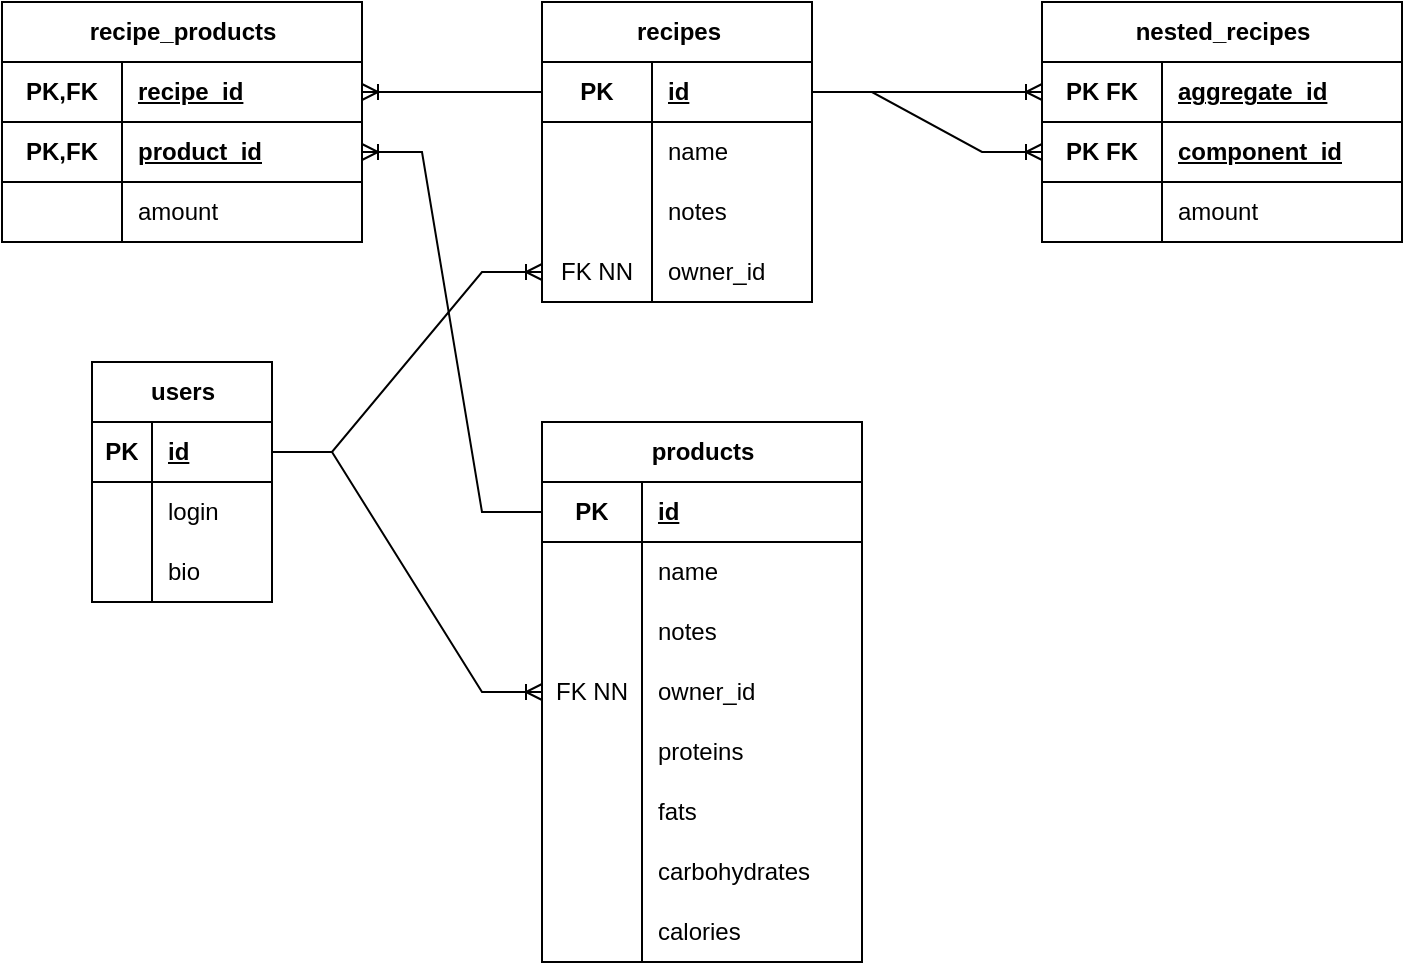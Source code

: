 <mxfile>
    <diagram name="Page-1" id="bktZiqbW34DdxiBYwOLP">
        <mxGraphModel dx="1371" dy="1262" grid="1" gridSize="10" guides="1" tooltips="1" connect="1" arrows="1" fold="1" page="0" pageScale="1" pageWidth="850" pageHeight="1100" math="0" shadow="0">
            <root>
                <mxCell id="0"/>
                <mxCell id="1" parent="0"/>
                <mxCell id="j-yExEiMpuhoz1rZ12O7-1" value="products" style="shape=table;startSize=30;container=1;collapsible=1;childLayout=tableLayout;fixedRows=1;rowLines=0;fontStyle=1;align=center;resizeLast=1;html=1;" parent="1" vertex="1">
                    <mxGeometry x="-250" y="-140" width="160" height="270" as="geometry"/>
                </mxCell>
                <mxCell id="j-yExEiMpuhoz1rZ12O7-2" value="" style="shape=tableRow;horizontal=0;startSize=0;swimlaneHead=0;swimlaneBody=0;fillColor=none;collapsible=0;dropTarget=0;points=[[0,0.5],[1,0.5]];portConstraint=eastwest;top=0;left=0;right=0;bottom=1;" parent="j-yExEiMpuhoz1rZ12O7-1" vertex="1">
                    <mxGeometry y="30" width="160" height="30" as="geometry"/>
                </mxCell>
                <mxCell id="j-yExEiMpuhoz1rZ12O7-3" value="PK" style="shape=partialRectangle;connectable=0;fillColor=none;top=0;left=0;bottom=0;right=0;fontStyle=1;overflow=hidden;whiteSpace=wrap;html=1;" parent="j-yExEiMpuhoz1rZ12O7-2" vertex="1">
                    <mxGeometry width="50" height="30" as="geometry">
                        <mxRectangle width="50" height="30" as="alternateBounds"/>
                    </mxGeometry>
                </mxCell>
                <mxCell id="j-yExEiMpuhoz1rZ12O7-4" value="id" style="shape=partialRectangle;connectable=0;fillColor=none;top=0;left=0;bottom=0;right=0;align=left;spacingLeft=6;fontStyle=5;overflow=hidden;whiteSpace=wrap;html=1;" parent="j-yExEiMpuhoz1rZ12O7-2" vertex="1">
                    <mxGeometry x="50" width="110" height="30" as="geometry">
                        <mxRectangle width="110" height="30" as="alternateBounds"/>
                    </mxGeometry>
                </mxCell>
                <mxCell id="j-yExEiMpuhoz1rZ12O7-5" value="" style="shape=tableRow;horizontal=0;startSize=0;swimlaneHead=0;swimlaneBody=0;fillColor=none;collapsible=0;dropTarget=0;points=[[0,0.5],[1,0.5]];portConstraint=eastwest;top=0;left=0;right=0;bottom=0;" parent="j-yExEiMpuhoz1rZ12O7-1" vertex="1">
                    <mxGeometry y="60" width="160" height="30" as="geometry"/>
                </mxCell>
                <mxCell id="j-yExEiMpuhoz1rZ12O7-6" value="" style="shape=partialRectangle;connectable=0;fillColor=none;top=0;left=0;bottom=0;right=0;editable=1;overflow=hidden;whiteSpace=wrap;html=1;" parent="j-yExEiMpuhoz1rZ12O7-5" vertex="1">
                    <mxGeometry width="50" height="30" as="geometry">
                        <mxRectangle width="50" height="30" as="alternateBounds"/>
                    </mxGeometry>
                </mxCell>
                <mxCell id="j-yExEiMpuhoz1rZ12O7-7" value="name" style="shape=partialRectangle;connectable=0;fillColor=none;top=0;left=0;bottom=0;right=0;align=left;spacingLeft=6;overflow=hidden;whiteSpace=wrap;html=1;" parent="j-yExEiMpuhoz1rZ12O7-5" vertex="1">
                    <mxGeometry x="50" width="110" height="30" as="geometry">
                        <mxRectangle width="110" height="30" as="alternateBounds"/>
                    </mxGeometry>
                </mxCell>
                <mxCell id="j-yExEiMpuhoz1rZ12O7-8" value="" style="shape=tableRow;horizontal=0;startSize=0;swimlaneHead=0;swimlaneBody=0;fillColor=none;collapsible=0;dropTarget=0;points=[[0,0.5],[1,0.5]];portConstraint=eastwest;top=0;left=0;right=0;bottom=0;" parent="j-yExEiMpuhoz1rZ12O7-1" vertex="1">
                    <mxGeometry y="90" width="160" height="30" as="geometry"/>
                </mxCell>
                <mxCell id="j-yExEiMpuhoz1rZ12O7-9" value="" style="shape=partialRectangle;connectable=0;fillColor=none;top=0;left=0;bottom=0;right=0;editable=1;overflow=hidden;whiteSpace=wrap;html=1;" parent="j-yExEiMpuhoz1rZ12O7-8" vertex="1">
                    <mxGeometry width="50" height="30" as="geometry">
                        <mxRectangle width="50" height="30" as="alternateBounds"/>
                    </mxGeometry>
                </mxCell>
                <mxCell id="j-yExEiMpuhoz1rZ12O7-10" value="notes" style="shape=partialRectangle;connectable=0;fillColor=none;top=0;left=0;bottom=0;right=0;align=left;spacingLeft=6;overflow=hidden;whiteSpace=wrap;html=1;" parent="j-yExEiMpuhoz1rZ12O7-8" vertex="1">
                    <mxGeometry x="50" width="110" height="30" as="geometry">
                        <mxRectangle width="110" height="30" as="alternateBounds"/>
                    </mxGeometry>
                </mxCell>
                <mxCell id="j-yExEiMpuhoz1rZ12O7-11" value="" style="shape=tableRow;horizontal=0;startSize=0;swimlaneHead=0;swimlaneBody=0;fillColor=none;collapsible=0;dropTarget=0;points=[[0,0.5],[1,0.5]];portConstraint=eastwest;top=0;left=0;right=0;bottom=0;" parent="j-yExEiMpuhoz1rZ12O7-1" vertex="1">
                    <mxGeometry y="120" width="160" height="30" as="geometry"/>
                </mxCell>
                <mxCell id="j-yExEiMpuhoz1rZ12O7-12" value="FK NN" style="shape=partialRectangle;connectable=0;fillColor=none;top=0;left=0;bottom=0;right=0;editable=1;overflow=hidden;whiteSpace=wrap;html=1;" parent="j-yExEiMpuhoz1rZ12O7-11" vertex="1">
                    <mxGeometry width="50" height="30" as="geometry">
                        <mxRectangle width="50" height="30" as="alternateBounds"/>
                    </mxGeometry>
                </mxCell>
                <mxCell id="j-yExEiMpuhoz1rZ12O7-13" value="owner_id" style="shape=partialRectangle;connectable=0;fillColor=none;top=0;left=0;bottom=0;right=0;align=left;spacingLeft=6;overflow=hidden;whiteSpace=wrap;html=1;" parent="j-yExEiMpuhoz1rZ12O7-11" vertex="1">
                    <mxGeometry x="50" width="110" height="30" as="geometry">
                        <mxRectangle width="110" height="30" as="alternateBounds"/>
                    </mxGeometry>
                </mxCell>
                <mxCell id="2" value="" style="shape=tableRow;horizontal=0;startSize=0;swimlaneHead=0;swimlaneBody=0;fillColor=none;collapsible=0;dropTarget=0;points=[[0,0.5],[1,0.5]];portConstraint=eastwest;top=0;left=0;right=0;bottom=0;" parent="j-yExEiMpuhoz1rZ12O7-1" vertex="1">
                    <mxGeometry y="150" width="160" height="30" as="geometry"/>
                </mxCell>
                <mxCell id="3" value="" style="shape=partialRectangle;connectable=0;fillColor=none;top=0;left=0;bottom=0;right=0;editable=1;overflow=hidden;whiteSpace=wrap;html=1;" parent="2" vertex="1">
                    <mxGeometry width="50" height="30" as="geometry">
                        <mxRectangle width="50" height="30" as="alternateBounds"/>
                    </mxGeometry>
                </mxCell>
                <mxCell id="4" value="proteins" style="shape=partialRectangle;connectable=0;fillColor=none;top=0;left=0;bottom=0;right=0;align=left;spacingLeft=6;overflow=hidden;whiteSpace=wrap;html=1;" parent="2" vertex="1">
                    <mxGeometry x="50" width="110" height="30" as="geometry">
                        <mxRectangle width="110" height="30" as="alternateBounds"/>
                    </mxGeometry>
                </mxCell>
                <mxCell id="8" value="" style="shape=tableRow;horizontal=0;startSize=0;swimlaneHead=0;swimlaneBody=0;fillColor=none;collapsible=0;dropTarget=0;points=[[0,0.5],[1,0.5]];portConstraint=eastwest;top=0;left=0;right=0;bottom=0;" parent="j-yExEiMpuhoz1rZ12O7-1" vertex="1">
                    <mxGeometry y="180" width="160" height="30" as="geometry"/>
                </mxCell>
                <mxCell id="9" value="" style="shape=partialRectangle;connectable=0;fillColor=none;top=0;left=0;bottom=0;right=0;editable=1;overflow=hidden;whiteSpace=wrap;html=1;" parent="8" vertex="1">
                    <mxGeometry width="50" height="30" as="geometry">
                        <mxRectangle width="50" height="30" as="alternateBounds"/>
                    </mxGeometry>
                </mxCell>
                <mxCell id="10" value="fats" style="shape=partialRectangle;connectable=0;fillColor=none;top=0;left=0;bottom=0;right=0;align=left;spacingLeft=6;overflow=hidden;whiteSpace=wrap;html=1;" parent="8" vertex="1">
                    <mxGeometry x="50" width="110" height="30" as="geometry">
                        <mxRectangle width="110" height="30" as="alternateBounds"/>
                    </mxGeometry>
                </mxCell>
                <mxCell id="30" value="" style="shape=tableRow;horizontal=0;startSize=0;swimlaneHead=0;swimlaneBody=0;fillColor=none;collapsible=0;dropTarget=0;points=[[0,0.5],[1,0.5]];portConstraint=eastwest;top=0;left=0;right=0;bottom=0;" parent="j-yExEiMpuhoz1rZ12O7-1" vertex="1">
                    <mxGeometry y="210" width="160" height="30" as="geometry"/>
                </mxCell>
                <mxCell id="31" value="" style="shape=partialRectangle;connectable=0;fillColor=none;top=0;left=0;bottom=0;right=0;editable=1;overflow=hidden;whiteSpace=wrap;html=1;" parent="30" vertex="1">
                    <mxGeometry width="50" height="30" as="geometry">
                        <mxRectangle width="50" height="30" as="alternateBounds"/>
                    </mxGeometry>
                </mxCell>
                <mxCell id="32" value="carbohydrates" style="shape=partialRectangle;connectable=0;fillColor=none;top=0;left=0;bottom=0;right=0;align=left;spacingLeft=6;overflow=hidden;whiteSpace=wrap;html=1;" parent="30" vertex="1">
                    <mxGeometry x="50" width="110" height="30" as="geometry">
                        <mxRectangle width="110" height="30" as="alternateBounds"/>
                    </mxGeometry>
                </mxCell>
                <mxCell id="33" value="" style="shape=tableRow;horizontal=0;startSize=0;swimlaneHead=0;swimlaneBody=0;fillColor=none;collapsible=0;dropTarget=0;points=[[0,0.5],[1,0.5]];portConstraint=eastwest;top=0;left=0;right=0;bottom=0;" parent="j-yExEiMpuhoz1rZ12O7-1" vertex="1">
                    <mxGeometry y="240" width="160" height="30" as="geometry"/>
                </mxCell>
                <mxCell id="34" value="" style="shape=partialRectangle;connectable=0;fillColor=none;top=0;left=0;bottom=0;right=0;editable=1;overflow=hidden;whiteSpace=wrap;html=1;" parent="33" vertex="1">
                    <mxGeometry width="50" height="30" as="geometry">
                        <mxRectangle width="50" height="30" as="alternateBounds"/>
                    </mxGeometry>
                </mxCell>
                <mxCell id="35" value="calories" style="shape=partialRectangle;connectable=0;fillColor=none;top=0;left=0;bottom=0;right=0;align=left;spacingLeft=6;overflow=hidden;whiteSpace=wrap;html=1;" parent="33" vertex="1">
                    <mxGeometry x="50" width="110" height="30" as="geometry">
                        <mxRectangle width="110" height="30" as="alternateBounds"/>
                    </mxGeometry>
                </mxCell>
                <mxCell id="j-yExEiMpuhoz1rZ12O7-37" value="users" style="shape=table;startSize=30;container=1;collapsible=1;childLayout=tableLayout;fixedRows=1;rowLines=0;fontStyle=1;align=center;resizeLast=1;html=1;" parent="1" vertex="1">
                    <mxGeometry x="-475" y="-170" width="90" height="120" as="geometry"/>
                </mxCell>
                <mxCell id="j-yExEiMpuhoz1rZ12O7-38" value="" style="shape=tableRow;horizontal=0;startSize=0;swimlaneHead=0;swimlaneBody=0;fillColor=none;collapsible=0;dropTarget=0;points=[[0,0.5],[1,0.5]];portConstraint=eastwest;top=0;left=0;right=0;bottom=1;" parent="j-yExEiMpuhoz1rZ12O7-37" vertex="1">
                    <mxGeometry y="30" width="90" height="30" as="geometry"/>
                </mxCell>
                <mxCell id="j-yExEiMpuhoz1rZ12O7-39" value="PK" style="shape=partialRectangle;connectable=0;fillColor=none;top=0;left=0;bottom=0;right=0;fontStyle=1;overflow=hidden;whiteSpace=wrap;html=1;" parent="j-yExEiMpuhoz1rZ12O7-38" vertex="1">
                    <mxGeometry width="30" height="30" as="geometry">
                        <mxRectangle width="30" height="30" as="alternateBounds"/>
                    </mxGeometry>
                </mxCell>
                <mxCell id="j-yExEiMpuhoz1rZ12O7-40" value="id" style="shape=partialRectangle;connectable=0;fillColor=none;top=0;left=0;bottom=0;right=0;align=left;spacingLeft=6;fontStyle=5;overflow=hidden;whiteSpace=wrap;html=1;" parent="j-yExEiMpuhoz1rZ12O7-38" vertex="1">
                    <mxGeometry x="30" width="60" height="30" as="geometry">
                        <mxRectangle width="60" height="30" as="alternateBounds"/>
                    </mxGeometry>
                </mxCell>
                <mxCell id="j-yExEiMpuhoz1rZ12O7-41" value="" style="shape=tableRow;horizontal=0;startSize=0;swimlaneHead=0;swimlaneBody=0;fillColor=none;collapsible=0;dropTarget=0;points=[[0,0.5],[1,0.5]];portConstraint=eastwest;top=0;left=0;right=0;bottom=0;" parent="j-yExEiMpuhoz1rZ12O7-37" vertex="1">
                    <mxGeometry y="60" width="90" height="30" as="geometry"/>
                </mxCell>
                <mxCell id="j-yExEiMpuhoz1rZ12O7-42" value="" style="shape=partialRectangle;connectable=0;fillColor=none;top=0;left=0;bottom=0;right=0;editable=1;overflow=hidden;whiteSpace=wrap;html=1;" parent="j-yExEiMpuhoz1rZ12O7-41" vertex="1">
                    <mxGeometry width="30" height="30" as="geometry">
                        <mxRectangle width="30" height="30" as="alternateBounds"/>
                    </mxGeometry>
                </mxCell>
                <mxCell id="j-yExEiMpuhoz1rZ12O7-43" value="login" style="shape=partialRectangle;connectable=0;fillColor=none;top=0;left=0;bottom=0;right=0;align=left;spacingLeft=6;overflow=hidden;whiteSpace=wrap;html=1;" parent="j-yExEiMpuhoz1rZ12O7-41" vertex="1">
                    <mxGeometry x="30" width="60" height="30" as="geometry">
                        <mxRectangle width="60" height="30" as="alternateBounds"/>
                    </mxGeometry>
                </mxCell>
                <mxCell id="j-yExEiMpuhoz1rZ12O7-44" value="" style="shape=tableRow;horizontal=0;startSize=0;swimlaneHead=0;swimlaneBody=0;fillColor=none;collapsible=0;dropTarget=0;points=[[0,0.5],[1,0.5]];portConstraint=eastwest;top=0;left=0;right=0;bottom=0;" parent="j-yExEiMpuhoz1rZ12O7-37" vertex="1">
                    <mxGeometry y="90" width="90" height="30" as="geometry"/>
                </mxCell>
                <mxCell id="j-yExEiMpuhoz1rZ12O7-45" value="" style="shape=partialRectangle;connectable=0;fillColor=none;top=0;left=0;bottom=0;right=0;editable=1;overflow=hidden;whiteSpace=wrap;html=1;" parent="j-yExEiMpuhoz1rZ12O7-44" vertex="1">
                    <mxGeometry width="30" height="30" as="geometry">
                        <mxRectangle width="30" height="30" as="alternateBounds"/>
                    </mxGeometry>
                </mxCell>
                <mxCell id="j-yExEiMpuhoz1rZ12O7-46" value="bio" style="shape=partialRectangle;connectable=0;fillColor=none;top=0;left=0;bottom=0;right=0;align=left;spacingLeft=6;overflow=hidden;whiteSpace=wrap;html=1;" parent="j-yExEiMpuhoz1rZ12O7-44" vertex="1">
                    <mxGeometry x="30" width="60" height="30" as="geometry">
                        <mxRectangle width="60" height="30" as="alternateBounds"/>
                    </mxGeometry>
                </mxCell>
                <mxCell id="j-yExEiMpuhoz1rZ12O7-78" value="" style="edgeStyle=entityRelationEdgeStyle;fontSize=12;html=1;endArrow=ERoneToMany;rounded=0;" parent="1" source="j-yExEiMpuhoz1rZ12O7-38" target="j-yExEiMpuhoz1rZ12O7-11" edge="1">
                    <mxGeometry width="100" height="100" relative="1" as="geometry">
                        <mxPoint x="-240" y="250" as="sourcePoint"/>
                        <mxPoint x="-140" y="150" as="targetPoint"/>
                    </mxGeometry>
                </mxCell>
                <mxCell id="j-yExEiMpuhoz1rZ12O7-79" value="recipes" style="shape=table;startSize=30;container=1;collapsible=1;childLayout=tableLayout;fixedRows=1;rowLines=0;fontStyle=1;align=center;resizeLast=1;html=1;" parent="1" vertex="1">
                    <mxGeometry x="-250" y="-350" width="135" height="150" as="geometry"/>
                </mxCell>
                <mxCell id="j-yExEiMpuhoz1rZ12O7-80" value="" style="shape=tableRow;horizontal=0;startSize=0;swimlaneHead=0;swimlaneBody=0;fillColor=none;collapsible=0;dropTarget=0;points=[[0,0.5],[1,0.5]];portConstraint=eastwest;top=0;left=0;right=0;bottom=1;" parent="j-yExEiMpuhoz1rZ12O7-79" vertex="1">
                    <mxGeometry y="30" width="135" height="30" as="geometry"/>
                </mxCell>
                <mxCell id="j-yExEiMpuhoz1rZ12O7-81" value="PK" style="shape=partialRectangle;connectable=0;fillColor=none;top=0;left=0;bottom=0;right=0;fontStyle=1;overflow=hidden;whiteSpace=wrap;html=1;" parent="j-yExEiMpuhoz1rZ12O7-80" vertex="1">
                    <mxGeometry width="55" height="30" as="geometry">
                        <mxRectangle width="55" height="30" as="alternateBounds"/>
                    </mxGeometry>
                </mxCell>
                <mxCell id="j-yExEiMpuhoz1rZ12O7-82" value="id" style="shape=partialRectangle;connectable=0;fillColor=none;top=0;left=0;bottom=0;right=0;align=left;spacingLeft=6;fontStyle=5;overflow=hidden;whiteSpace=wrap;html=1;" parent="j-yExEiMpuhoz1rZ12O7-80" vertex="1">
                    <mxGeometry x="55" width="80" height="30" as="geometry">
                        <mxRectangle width="80" height="30" as="alternateBounds"/>
                    </mxGeometry>
                </mxCell>
                <mxCell id="j-yExEiMpuhoz1rZ12O7-83" value="" style="shape=tableRow;horizontal=0;startSize=0;swimlaneHead=0;swimlaneBody=0;fillColor=none;collapsible=0;dropTarget=0;points=[[0,0.5],[1,0.5]];portConstraint=eastwest;top=0;left=0;right=0;bottom=0;" parent="j-yExEiMpuhoz1rZ12O7-79" vertex="1">
                    <mxGeometry y="60" width="135" height="30" as="geometry"/>
                </mxCell>
                <mxCell id="j-yExEiMpuhoz1rZ12O7-84" value="" style="shape=partialRectangle;connectable=0;fillColor=none;top=0;left=0;bottom=0;right=0;editable=1;overflow=hidden;whiteSpace=wrap;html=1;" parent="j-yExEiMpuhoz1rZ12O7-83" vertex="1">
                    <mxGeometry width="55" height="30" as="geometry">
                        <mxRectangle width="55" height="30" as="alternateBounds"/>
                    </mxGeometry>
                </mxCell>
                <mxCell id="j-yExEiMpuhoz1rZ12O7-85" value="name" style="shape=partialRectangle;connectable=0;fillColor=none;top=0;left=0;bottom=0;right=0;align=left;spacingLeft=6;overflow=hidden;whiteSpace=wrap;html=1;" parent="j-yExEiMpuhoz1rZ12O7-83" vertex="1">
                    <mxGeometry x="55" width="80" height="30" as="geometry">
                        <mxRectangle width="80" height="30" as="alternateBounds"/>
                    </mxGeometry>
                </mxCell>
                <mxCell id="j-yExEiMpuhoz1rZ12O7-86" value="" style="shape=tableRow;horizontal=0;startSize=0;swimlaneHead=0;swimlaneBody=0;fillColor=none;collapsible=0;dropTarget=0;points=[[0,0.5],[1,0.5]];portConstraint=eastwest;top=0;left=0;right=0;bottom=0;" parent="j-yExEiMpuhoz1rZ12O7-79" vertex="1">
                    <mxGeometry y="90" width="135" height="30" as="geometry"/>
                </mxCell>
                <mxCell id="j-yExEiMpuhoz1rZ12O7-87" value="" style="shape=partialRectangle;connectable=0;fillColor=none;top=0;left=0;bottom=0;right=0;editable=1;overflow=hidden;whiteSpace=wrap;html=1;" parent="j-yExEiMpuhoz1rZ12O7-86" vertex="1">
                    <mxGeometry width="55" height="30" as="geometry">
                        <mxRectangle width="55" height="30" as="alternateBounds"/>
                    </mxGeometry>
                </mxCell>
                <mxCell id="j-yExEiMpuhoz1rZ12O7-88" value="notes" style="shape=partialRectangle;connectable=0;fillColor=none;top=0;left=0;bottom=0;right=0;align=left;spacingLeft=6;overflow=hidden;whiteSpace=wrap;html=1;" parent="j-yExEiMpuhoz1rZ12O7-86" vertex="1">
                    <mxGeometry x="55" width="80" height="30" as="geometry">
                        <mxRectangle width="80" height="30" as="alternateBounds"/>
                    </mxGeometry>
                </mxCell>
                <mxCell id="j-yExEiMpuhoz1rZ12O7-89" value="" style="shape=tableRow;horizontal=0;startSize=0;swimlaneHead=0;swimlaneBody=0;fillColor=none;collapsible=0;dropTarget=0;points=[[0,0.5],[1,0.5]];portConstraint=eastwest;top=0;left=0;right=0;bottom=0;" parent="j-yExEiMpuhoz1rZ12O7-79" vertex="1">
                    <mxGeometry y="120" width="135" height="30" as="geometry"/>
                </mxCell>
                <mxCell id="j-yExEiMpuhoz1rZ12O7-90" value="FK NN" style="shape=partialRectangle;connectable=0;fillColor=none;top=0;left=0;bottom=0;right=0;editable=1;overflow=hidden;whiteSpace=wrap;html=1;" parent="j-yExEiMpuhoz1rZ12O7-89" vertex="1">
                    <mxGeometry width="55" height="30" as="geometry">
                        <mxRectangle width="55" height="30" as="alternateBounds"/>
                    </mxGeometry>
                </mxCell>
                <mxCell id="j-yExEiMpuhoz1rZ12O7-91" value="owner_id" style="shape=partialRectangle;connectable=0;fillColor=none;top=0;left=0;bottom=0;right=0;align=left;spacingLeft=6;overflow=hidden;whiteSpace=wrap;html=1;" parent="j-yExEiMpuhoz1rZ12O7-89" vertex="1">
                    <mxGeometry x="55" width="80" height="30" as="geometry">
                        <mxRectangle width="80" height="30" as="alternateBounds"/>
                    </mxGeometry>
                </mxCell>
                <mxCell id="j-yExEiMpuhoz1rZ12O7-92" value="recipe_products" style="shape=table;startSize=30;container=1;collapsible=1;childLayout=tableLayout;fixedRows=1;rowLines=0;fontStyle=1;align=center;resizeLast=1;html=1;" parent="1" vertex="1">
                    <mxGeometry x="-520" y="-350" width="180" height="120" as="geometry"/>
                </mxCell>
                <mxCell id="j-yExEiMpuhoz1rZ12O7-93" value="" style="shape=tableRow;horizontal=0;startSize=0;swimlaneHead=0;swimlaneBody=0;fillColor=none;collapsible=0;dropTarget=0;points=[[0,0.5],[1,0.5]];portConstraint=eastwest;top=0;left=0;right=0;bottom=1;" parent="j-yExEiMpuhoz1rZ12O7-92" vertex="1">
                    <mxGeometry y="30" width="180" height="30" as="geometry"/>
                </mxCell>
                <mxCell id="j-yExEiMpuhoz1rZ12O7-94" value="PK,FK" style="shape=partialRectangle;connectable=0;fillColor=none;top=0;left=0;bottom=0;right=0;fontStyle=1;overflow=hidden;whiteSpace=wrap;html=1;" parent="j-yExEiMpuhoz1rZ12O7-93" vertex="1">
                    <mxGeometry width="60" height="30" as="geometry">
                        <mxRectangle width="60" height="30" as="alternateBounds"/>
                    </mxGeometry>
                </mxCell>
                <mxCell id="j-yExEiMpuhoz1rZ12O7-95" value="recipe_id" style="shape=partialRectangle;connectable=0;fillColor=none;top=0;left=0;bottom=0;right=0;align=left;spacingLeft=6;fontStyle=5;overflow=hidden;whiteSpace=wrap;html=1;" parent="j-yExEiMpuhoz1rZ12O7-93" vertex="1">
                    <mxGeometry x="60" width="120" height="30" as="geometry">
                        <mxRectangle width="120" height="30" as="alternateBounds"/>
                    </mxGeometry>
                </mxCell>
                <mxCell id="j-yExEiMpuhoz1rZ12O7-105" value="" style="shape=tableRow;horizontal=0;startSize=0;swimlaneHead=0;swimlaneBody=0;fillColor=none;collapsible=0;dropTarget=0;points=[[0,0.5],[1,0.5]];portConstraint=eastwest;top=0;left=0;right=0;bottom=1;" parent="j-yExEiMpuhoz1rZ12O7-92" vertex="1">
                    <mxGeometry y="60" width="180" height="30" as="geometry"/>
                </mxCell>
                <mxCell id="j-yExEiMpuhoz1rZ12O7-106" value="PK,FK" style="shape=partialRectangle;connectable=0;fillColor=none;top=0;left=0;bottom=0;right=0;fontStyle=1;overflow=hidden;whiteSpace=wrap;html=1;" parent="j-yExEiMpuhoz1rZ12O7-105" vertex="1">
                    <mxGeometry width="60" height="30" as="geometry">
                        <mxRectangle width="60" height="30" as="alternateBounds"/>
                    </mxGeometry>
                </mxCell>
                <mxCell id="j-yExEiMpuhoz1rZ12O7-107" value="product_id" style="shape=partialRectangle;connectable=0;fillColor=none;top=0;left=0;bottom=0;right=0;align=left;spacingLeft=6;fontStyle=5;overflow=hidden;whiteSpace=wrap;html=1;" parent="j-yExEiMpuhoz1rZ12O7-105" vertex="1">
                    <mxGeometry x="60" width="120" height="30" as="geometry">
                        <mxRectangle width="120" height="30" as="alternateBounds"/>
                    </mxGeometry>
                </mxCell>
                <mxCell id="j-yExEiMpuhoz1rZ12O7-96" value="" style="shape=tableRow;horizontal=0;startSize=0;swimlaneHead=0;swimlaneBody=0;fillColor=none;collapsible=0;dropTarget=0;points=[[0,0.5],[1,0.5]];portConstraint=eastwest;top=0;left=0;right=0;bottom=0;" parent="j-yExEiMpuhoz1rZ12O7-92" vertex="1">
                    <mxGeometry y="90" width="180" height="30" as="geometry"/>
                </mxCell>
                <mxCell id="j-yExEiMpuhoz1rZ12O7-97" value="" style="shape=partialRectangle;connectable=0;fillColor=none;top=0;left=0;bottom=0;right=0;editable=1;overflow=hidden;whiteSpace=wrap;html=1;" parent="j-yExEiMpuhoz1rZ12O7-96" vertex="1">
                    <mxGeometry width="60" height="30" as="geometry">
                        <mxRectangle width="60" height="30" as="alternateBounds"/>
                    </mxGeometry>
                </mxCell>
                <mxCell id="j-yExEiMpuhoz1rZ12O7-98" value="amount" style="shape=partialRectangle;connectable=0;fillColor=none;top=0;left=0;bottom=0;right=0;align=left;spacingLeft=6;overflow=hidden;whiteSpace=wrap;html=1;" parent="j-yExEiMpuhoz1rZ12O7-96" vertex="1">
                    <mxGeometry x="60" width="120" height="30" as="geometry">
                        <mxRectangle width="120" height="30" as="alternateBounds"/>
                    </mxGeometry>
                </mxCell>
                <mxCell id="j-yExEiMpuhoz1rZ12O7-108" value="" style="edgeStyle=entityRelationEdgeStyle;fontSize=12;html=1;endArrow=ERoneToMany;rounded=0;" parent="1" source="j-yExEiMpuhoz1rZ12O7-2" target="j-yExEiMpuhoz1rZ12O7-105" edge="1">
                    <mxGeometry width="100" height="100" relative="1" as="geometry">
                        <mxPoint x="-320" y="45" as="sourcePoint"/>
                        <mxPoint x="-240" y="5" as="targetPoint"/>
                    </mxGeometry>
                </mxCell>
                <mxCell id="j-yExEiMpuhoz1rZ12O7-109" value="" style="edgeStyle=entityRelationEdgeStyle;fontSize=12;html=1;endArrow=ERoneToMany;rounded=0;" parent="1" source="j-yExEiMpuhoz1rZ12O7-80" target="j-yExEiMpuhoz1rZ12O7-93" edge="1">
                    <mxGeometry width="100" height="100" relative="1" as="geometry">
                        <mxPoint x="-240" y="-85" as="sourcePoint"/>
                        <mxPoint x="-350" y="-135" as="targetPoint"/>
                    </mxGeometry>
                </mxCell>
                <mxCell id="j-yExEiMpuhoz1rZ12O7-110" value="nested_recipes" style="shape=table;startSize=30;container=1;collapsible=1;childLayout=tableLayout;fixedRows=1;rowLines=0;fontStyle=1;align=center;resizeLast=1;html=1;" parent="1" vertex="1">
                    <mxGeometry y="-350" width="180" height="120" as="geometry"/>
                </mxCell>
                <mxCell id="j-yExEiMpuhoz1rZ12O7-111" value="" style="shape=tableRow;horizontal=0;startSize=0;swimlaneHead=0;swimlaneBody=0;fillColor=none;collapsible=0;dropTarget=0;points=[[0,0.5],[1,0.5]];portConstraint=eastwest;top=0;left=0;right=0;bottom=1;" parent="j-yExEiMpuhoz1rZ12O7-110" vertex="1">
                    <mxGeometry y="30" width="180" height="30" as="geometry"/>
                </mxCell>
                <mxCell id="j-yExEiMpuhoz1rZ12O7-112" value="PK FK" style="shape=partialRectangle;connectable=0;fillColor=none;top=0;left=0;bottom=0;right=0;fontStyle=1;overflow=hidden;whiteSpace=wrap;html=1;" parent="j-yExEiMpuhoz1rZ12O7-111" vertex="1">
                    <mxGeometry width="60" height="30" as="geometry">
                        <mxRectangle width="60" height="30" as="alternateBounds"/>
                    </mxGeometry>
                </mxCell>
                <mxCell id="j-yExEiMpuhoz1rZ12O7-113" value="aggregate_id" style="shape=partialRectangle;connectable=0;fillColor=none;top=0;left=0;bottom=0;right=0;align=left;spacingLeft=6;fontStyle=5;overflow=hidden;whiteSpace=wrap;html=1;" parent="j-yExEiMpuhoz1rZ12O7-111" vertex="1">
                    <mxGeometry x="60" width="120" height="30" as="geometry">
                        <mxRectangle width="120" height="30" as="alternateBounds"/>
                    </mxGeometry>
                </mxCell>
                <mxCell id="j-yExEiMpuhoz1rZ12O7-114" value="" style="shape=tableRow;horizontal=0;startSize=0;swimlaneHead=0;swimlaneBody=0;fillColor=none;collapsible=0;dropTarget=0;points=[[0,0.5],[1,0.5]];portConstraint=eastwest;top=0;left=0;right=0;bottom=1;" parent="j-yExEiMpuhoz1rZ12O7-110" vertex="1">
                    <mxGeometry y="60" width="180" height="30" as="geometry"/>
                </mxCell>
                <mxCell id="j-yExEiMpuhoz1rZ12O7-115" value="PK FK" style="shape=partialRectangle;connectable=0;fillColor=none;top=0;left=0;bottom=0;right=0;fontStyle=1;overflow=hidden;whiteSpace=wrap;html=1;" parent="j-yExEiMpuhoz1rZ12O7-114" vertex="1">
                    <mxGeometry width="60" height="30" as="geometry">
                        <mxRectangle width="60" height="30" as="alternateBounds"/>
                    </mxGeometry>
                </mxCell>
                <mxCell id="j-yExEiMpuhoz1rZ12O7-116" value="component_id" style="shape=partialRectangle;connectable=0;fillColor=none;top=0;left=0;bottom=0;right=0;align=left;spacingLeft=6;fontStyle=5;overflow=hidden;whiteSpace=wrap;html=1;" parent="j-yExEiMpuhoz1rZ12O7-114" vertex="1">
                    <mxGeometry x="60" width="120" height="30" as="geometry">
                        <mxRectangle width="120" height="30" as="alternateBounds"/>
                    </mxGeometry>
                </mxCell>
                <mxCell id="j-yExEiMpuhoz1rZ12O7-117" value="" style="shape=tableRow;horizontal=0;startSize=0;swimlaneHead=0;swimlaneBody=0;fillColor=none;collapsible=0;dropTarget=0;points=[[0,0.5],[1,0.5]];portConstraint=eastwest;top=0;left=0;right=0;bottom=0;" parent="j-yExEiMpuhoz1rZ12O7-110" vertex="1">
                    <mxGeometry y="90" width="180" height="30" as="geometry"/>
                </mxCell>
                <mxCell id="j-yExEiMpuhoz1rZ12O7-118" value="" style="shape=partialRectangle;connectable=0;fillColor=none;top=0;left=0;bottom=0;right=0;editable=1;overflow=hidden;whiteSpace=wrap;html=1;" parent="j-yExEiMpuhoz1rZ12O7-117" vertex="1">
                    <mxGeometry width="60" height="30" as="geometry">
                        <mxRectangle width="60" height="30" as="alternateBounds"/>
                    </mxGeometry>
                </mxCell>
                <mxCell id="j-yExEiMpuhoz1rZ12O7-119" value="amount" style="shape=partialRectangle;connectable=0;fillColor=none;top=0;left=0;bottom=0;right=0;align=left;spacingLeft=6;overflow=hidden;whiteSpace=wrap;html=1;" parent="j-yExEiMpuhoz1rZ12O7-117" vertex="1">
                    <mxGeometry x="60" width="120" height="30" as="geometry">
                        <mxRectangle width="120" height="30" as="alternateBounds"/>
                    </mxGeometry>
                </mxCell>
                <mxCell id="j-yExEiMpuhoz1rZ12O7-120" value="" style="edgeStyle=entityRelationEdgeStyle;fontSize=12;html=1;endArrow=ERoneToMany;rounded=0;" parent="1" source="j-yExEiMpuhoz1rZ12O7-80" target="j-yExEiMpuhoz1rZ12O7-111" edge="1">
                    <mxGeometry width="100" height="100" relative="1" as="geometry">
                        <mxPoint x="-260" y="-335" as="sourcePoint"/>
                        <mxPoint x="-350" y="-165" as="targetPoint"/>
                    </mxGeometry>
                </mxCell>
                <mxCell id="j-yExEiMpuhoz1rZ12O7-121" value="" style="edgeStyle=entityRelationEdgeStyle;fontSize=12;html=1;endArrow=ERoneToMany;rounded=0;" parent="1" source="j-yExEiMpuhoz1rZ12O7-80" target="j-yExEiMpuhoz1rZ12O7-114" edge="1">
                    <mxGeometry width="100" height="100" relative="1" as="geometry">
                        <mxPoint x="-80" y="-335" as="sourcePoint"/>
                        <mxPoint y="-335" as="targetPoint"/>
                    </mxGeometry>
                </mxCell>
                <mxCell id="j-yExEiMpuhoz1rZ12O7-122" value="" style="edgeStyle=entityRelationEdgeStyle;fontSize=12;html=1;endArrow=ERoneToMany;rounded=0;" parent="1" source="j-yExEiMpuhoz1rZ12O7-38" target="j-yExEiMpuhoz1rZ12O7-89" edge="1">
                    <mxGeometry width="100" height="100" relative="1" as="geometry">
                        <mxPoint x="-320" y="45" as="sourcePoint"/>
                        <mxPoint x="-240" y="5" as="targetPoint"/>
                    </mxGeometry>
                </mxCell>
            </root>
        </mxGraphModel>
    </diagram>
</mxfile>